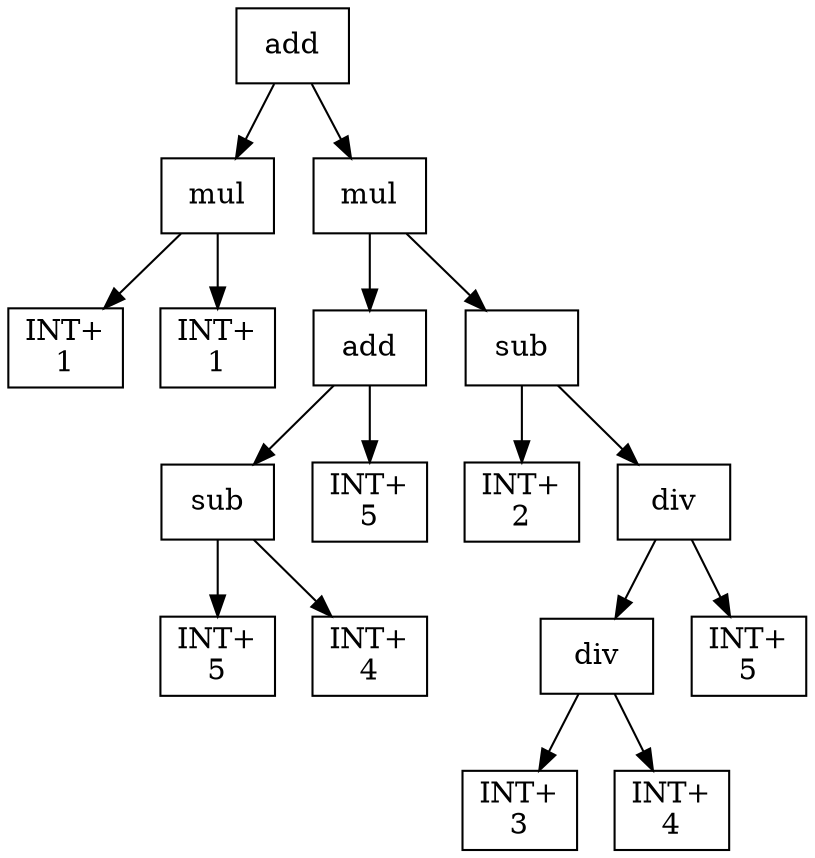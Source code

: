 digraph expr {
  node [shape=box];
  n1 [label="add"];
  n2 [label="mul"];
  n3 [label="INT+\n1"];
  n4 [label="INT+\n1"];
  n2 -> n3;
  n2 -> n4;
  n5 [label="mul"];
  n6 [label="add"];
  n7 [label="sub"];
  n8 [label="INT+\n5"];
  n9 [label="INT+\n4"];
  n7 -> n8;
  n7 -> n9;
  n10 [label="INT+\n5"];
  n6 -> n7;
  n6 -> n10;
  n11 [label="sub"];
  n12 [label="INT+\n2"];
  n13 [label="div"];
  n14 [label="div"];
  n15 [label="INT+\n3"];
  n16 [label="INT+\n4"];
  n14 -> n15;
  n14 -> n16;
  n17 [label="INT+\n5"];
  n13 -> n14;
  n13 -> n17;
  n11 -> n12;
  n11 -> n13;
  n5 -> n6;
  n5 -> n11;
  n1 -> n2;
  n1 -> n5;
}